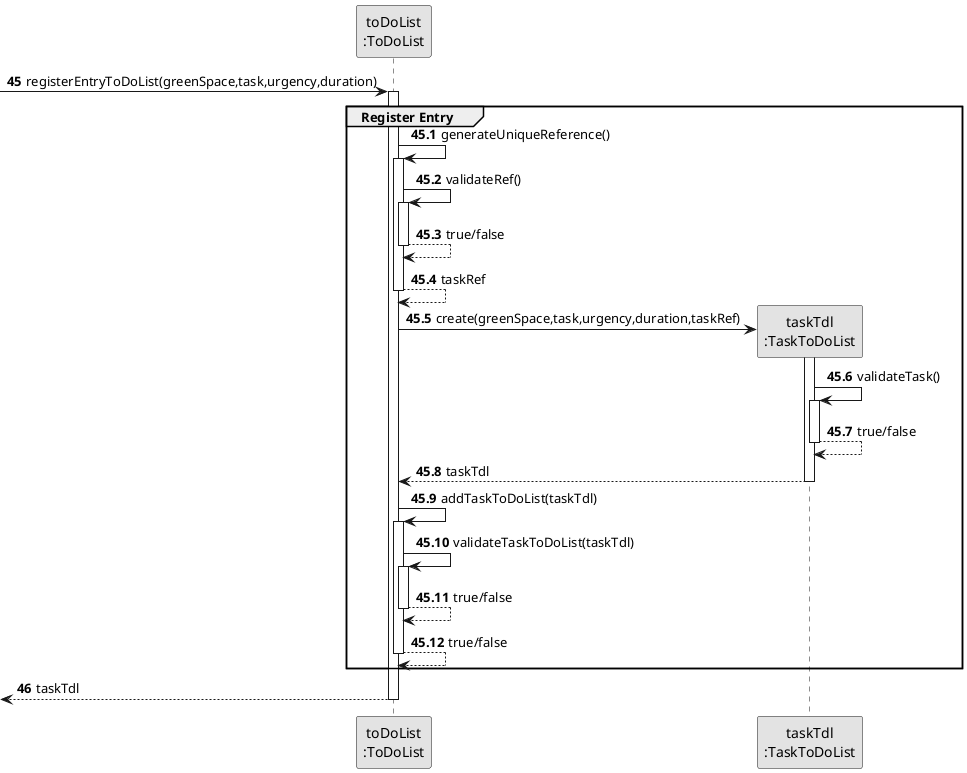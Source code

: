 @startuml
skinparam monochrome true
skinparam packageStyle rectangle
skinparam shadowing false

participant "toDoList\n:ToDoList" as TDL
participant "taskTdl\n:TaskToDoList" as TTDL

autonumber 45
-> TDL: registerEntryToDoList(greenSpace,task,urgency,duration)

autonumber 45.1
activate TDL
    group Register Entry


        TDL -> TDL: generateUniqueReference()
        activate TDL

            TDL -> TDL : validateRef()
        activate TDL

            TDL --> TDL : true/false
        deactivate TDL

        TDL --> TDL: taskRef
        deactivate TDL

        TDL -> TTDL**: create(greenSpace,task,urgency,duration,taskRef)

    activate TTDL

        TTDL -> TTDL: validateTask()
    activate TTDL

        TTDL --> TTDL: true/false
    deactivate TTDL

        TTDL --> TDL : taskTdl
    deactivate TTDL

        TDL -> TDL: addTaskToDoList(taskTdl)
    activate TDL

        TDL -> TDL: validateTaskToDoList(taskTdl)
    activate TDL

        TDL --> TDL : true/false
    deactivate TDL

        TDL --> TDL : true/false
    deactivate TDL
    end

    autonumber 46
    <-- TDL : taskTdl
deactivate TDL


@enduml